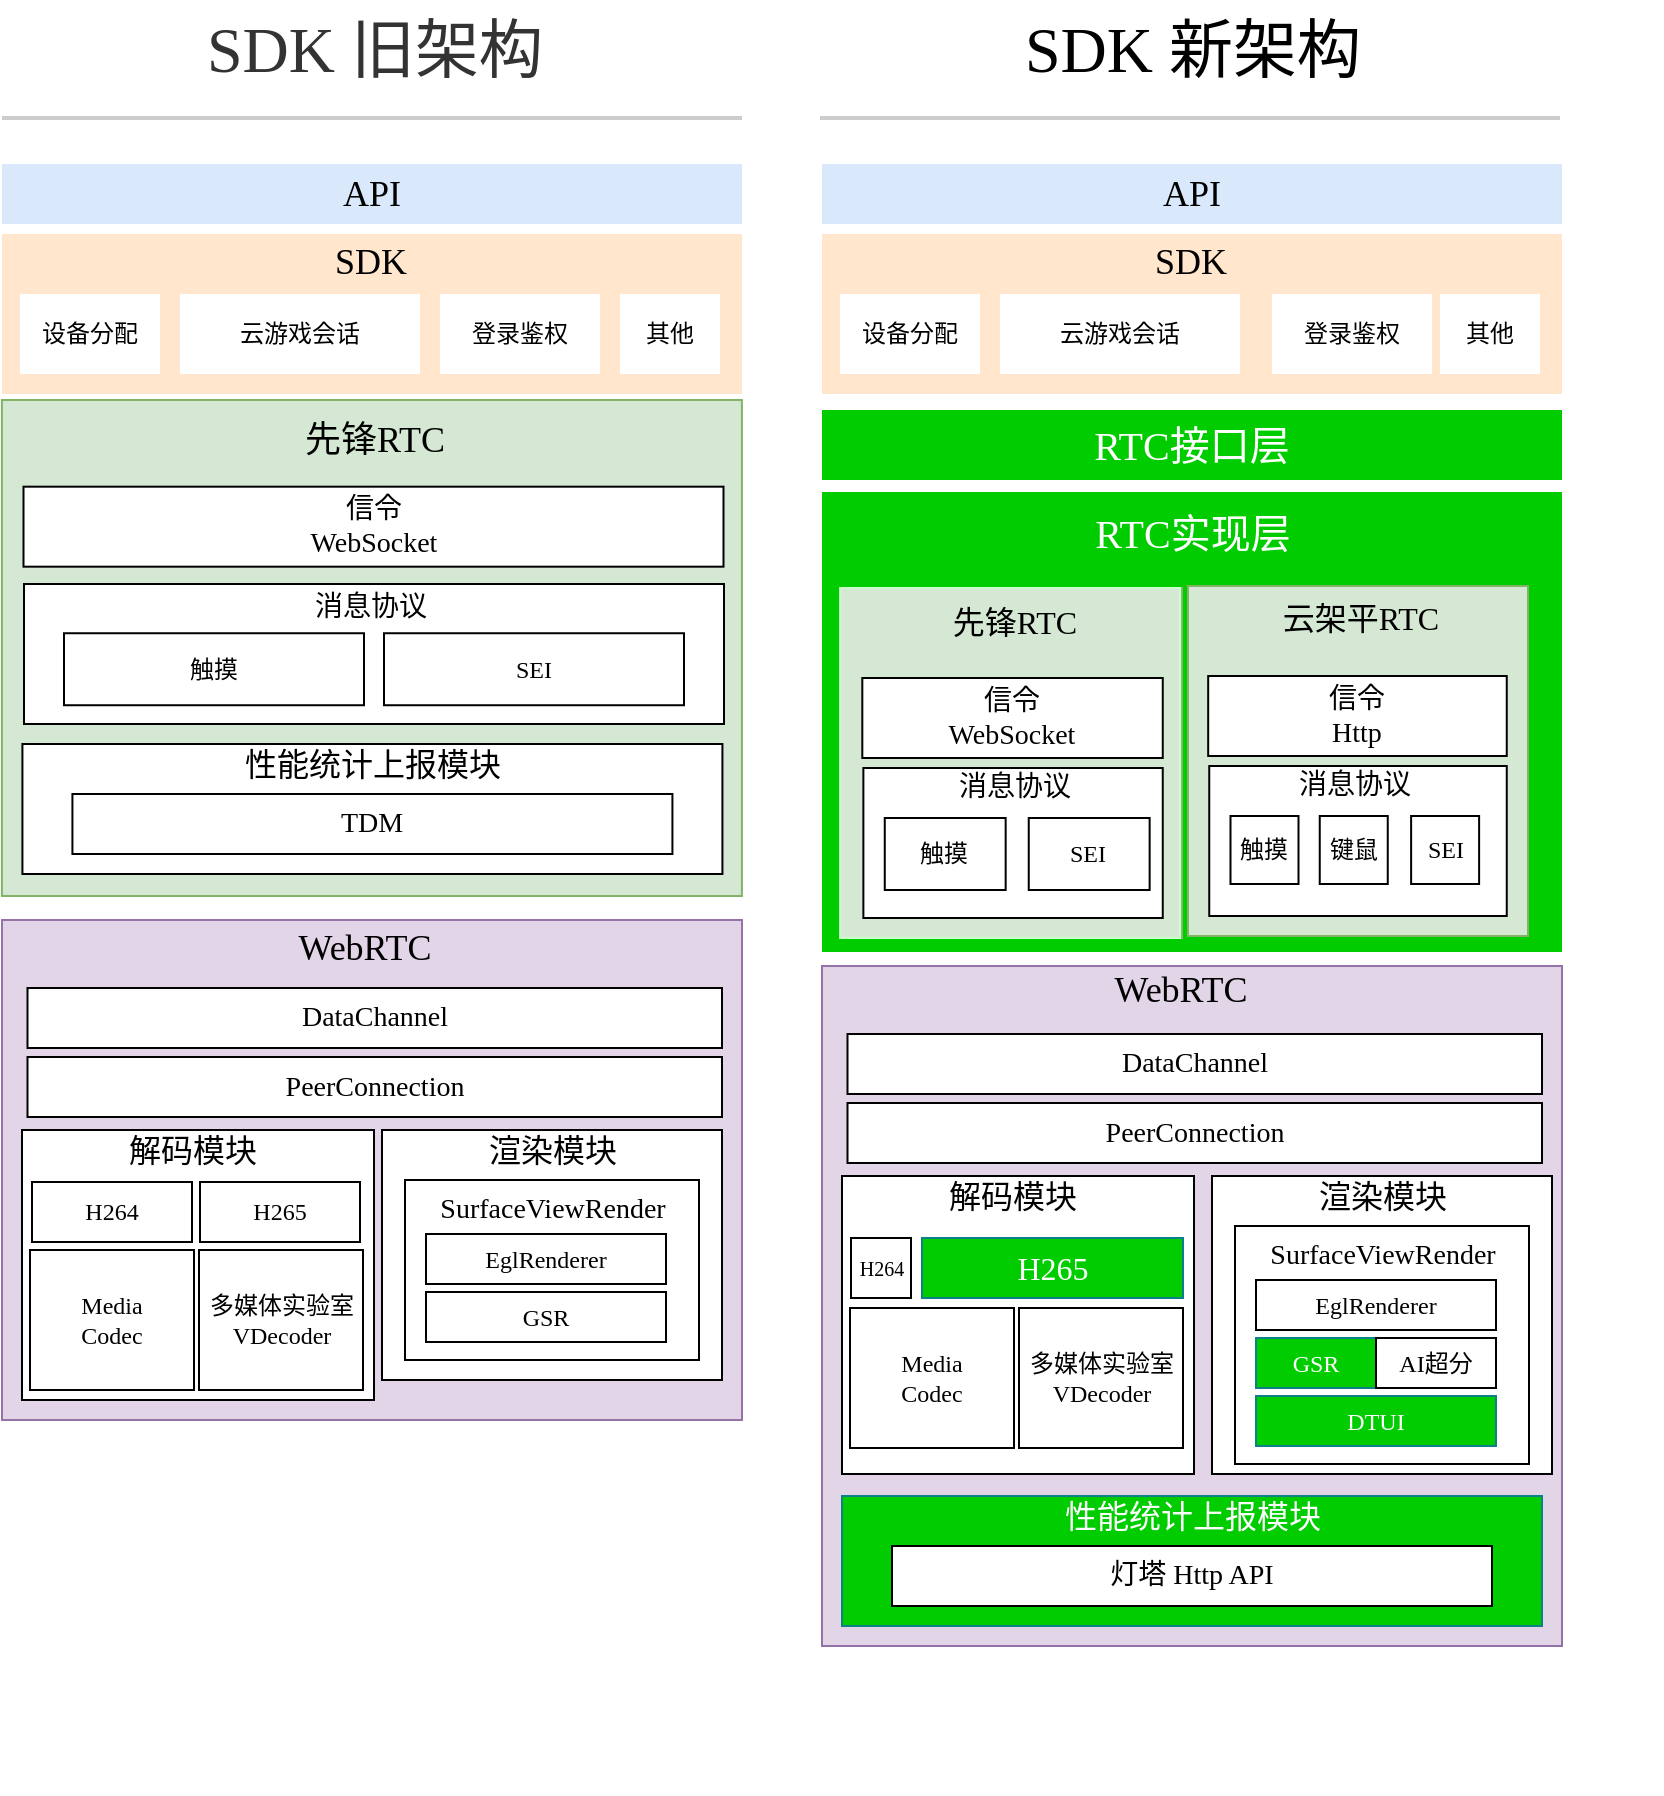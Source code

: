 <mxfile version="26.0.12">
  <diagram name="第 1 页" id="dPnVXBlMxcVkI4JhzZnS">
    <mxGraphModel dx="2069" dy="785" grid="1" gridSize="10" guides="1" tooltips="1" connect="1" arrows="1" fold="1" page="1" pageScale="1" pageWidth="827" pageHeight="1169" math="0" shadow="0">
      <root>
        <mxCell id="0" />
        <mxCell id="1" parent="0" />
        <mxCell id="x8BEApx4SbEQWDuJ7JKh-3" value="" style="rounded=0;whiteSpace=wrap;html=1;fillColor=#ffe6cc;strokeColor=none;" parent="1" vertex="1">
          <mxGeometry x="360" y="237" width="370" height="80" as="geometry" />
        </mxCell>
        <mxCell id="x8BEApx4SbEQWDuJ7JKh-2" value="&lt;font face=&quot;腾讯体&quot;&gt;设备分配&lt;/font&gt;" style="rounded=0;whiteSpace=wrap;html=1;strokeColor=none;" parent="1" vertex="1">
          <mxGeometry x="369" y="267" width="70" height="40" as="geometry" />
        </mxCell>
        <mxCell id="x8BEApx4SbEQWDuJ7JKh-4" value="云游戏会话" style="rounded=0;whiteSpace=wrap;html=1;fontFamily=腾讯体;strokeColor=none;" parent="1" vertex="1">
          <mxGeometry x="449" y="267" width="120" height="40" as="geometry" />
        </mxCell>
        <mxCell id="x8BEApx4SbEQWDuJ7JKh-5" value="&lt;font face=&quot;腾讯体&quot;&gt;&lt;font style=&quot;font-size: 20px; color: rgb(255, 255, 255);&quot;&gt;RTC接口层&lt;/font&gt;&lt;br&gt;&lt;/font&gt;" style="rounded=0;whiteSpace=wrap;html=1;fontSize=18;fillColor=#00CC00;strokeColor=none;fontColor=#000000;" parent="1" vertex="1">
          <mxGeometry x="360" y="325" width="370" height="35" as="geometry" />
        </mxCell>
        <mxCell id="x8BEApx4SbEQWDuJ7JKh-8" value="" style="rounded=0;whiteSpace=wrap;html=1;fillColor=#e1d5e7;strokeColor=#9673a6;" parent="1" vertex="1">
          <mxGeometry x="360" y="603" width="370" height="340" as="geometry" />
        </mxCell>
        <mxCell id="x8BEApx4SbEQWDuJ7JKh-23" value="DataChannel" style="rounded=0;whiteSpace=wrap;html=1;fontFamily=腾讯体;fontSize=14;" parent="1" vertex="1">
          <mxGeometry x="372.75" y="637" width="347.25" height="30" as="geometry" />
        </mxCell>
        <mxCell id="OEK02xj8dtCqL4hw6mMG-17" value="&lt;font style=&quot;font-size: 18px;&quot;&gt;API&lt;/font&gt;" style="rounded=0;whiteSpace=wrap;html=1;fontFamily=腾讯体;fontSize=16;fillColor=#dae8fc;strokeColor=none;" vertex="1" parent="1">
          <mxGeometry x="360" y="202" width="370" height="30" as="geometry" />
        </mxCell>
        <mxCell id="OEK02xj8dtCqL4hw6mMG-23" value="&lt;font style=&quot;font-size: 18px;&quot;&gt;SDK&lt;/font&gt;" style="text;html=1;align=center;verticalAlign=middle;resizable=0;points=[];autosize=1;strokeColor=none;fillColor=none;fontFamily=腾讯体;" vertex="1" parent="1">
          <mxGeometry x="514" y="231" width="60" height="40" as="geometry" />
        </mxCell>
        <mxCell id="OEK02xj8dtCqL4hw6mMG-64" value="WebRTC" style="text;html=1;align=center;verticalAlign=middle;resizable=0;points=[];autosize=1;strokeColor=none;fillColor=none;fontSize=18;fontFamily=腾讯体;" vertex="1" parent="1">
          <mxGeometry x="494" y="595" width="90" height="40" as="geometry" />
        </mxCell>
        <mxCell id="OEK02xj8dtCqL4hw6mMG-65" value="PeerConnection" style="rounded=0;whiteSpace=wrap;html=1;fontFamily=腾讯体;fontSize=14;" vertex="1" parent="1">
          <mxGeometry x="372.75" y="671.5" width="347.25" height="30" as="geometry" />
        </mxCell>
        <mxCell id="OEK02xj8dtCqL4hw6mMG-66" value="" style="group" vertex="1" connectable="0" parent="1">
          <mxGeometry x="370" y="703" width="176" height="154" as="geometry" />
        </mxCell>
        <mxCell id="OEK02xj8dtCqL4hw6mMG-54" value="" style="rounded=0;whiteSpace=wrap;html=1;" vertex="1" parent="OEK02xj8dtCqL4hw6mMG-66">
          <mxGeometry y="5" width="176" height="149" as="geometry" />
        </mxCell>
        <mxCell id="OEK02xj8dtCqL4hw6mMG-55" value="解码模块" style="text;html=1;align=center;verticalAlign=middle;resizable=0;points=[];autosize=1;strokeColor=none;fillColor=none;fontFamily=腾讯体;fontSize=16;" vertex="1" parent="OEK02xj8dtCqL4hw6mMG-66">
          <mxGeometry x="40" width="90" height="30" as="geometry" />
        </mxCell>
        <mxCell id="OEK02xj8dtCqL4hw6mMG-62" value="&lt;font face=&quot;腾讯体&quot;&gt;Media&lt;br&gt;Codec&lt;/font&gt;" style="rounded=0;whiteSpace=wrap;html=1;" vertex="1" parent="OEK02xj8dtCqL4hw6mMG-66">
          <mxGeometry x="4" y="71" width="82" height="70" as="geometry" />
        </mxCell>
        <mxCell id="OEK02xj8dtCqL4hw6mMG-63" value="&lt;font face=&quot;腾讯体&quot;&gt;多媒体实验室&lt;/font&gt;&lt;div&gt;&lt;font face=&quot;腾讯体&quot;&gt;VDecoder&lt;/font&gt;&lt;/div&gt;" style="rounded=0;whiteSpace=wrap;html=1;" vertex="1" parent="OEK02xj8dtCqL4hw6mMG-66">
          <mxGeometry x="88.5" y="71" width="82" height="70" as="geometry" />
        </mxCell>
        <mxCell id="OEK02xj8dtCqL4hw6mMG-171" value="&lt;font style=&quot;font-size: 10px;&quot; face=&quot;腾讯体&quot;&gt;H264&lt;/font&gt;" style="whiteSpace=wrap;html=1;" vertex="1" parent="OEK02xj8dtCqL4hw6mMG-66">
          <mxGeometry x="4.5" y="36" width="30" height="30" as="geometry" />
        </mxCell>
        <mxCell id="OEK02xj8dtCqL4hw6mMG-178" value="&lt;font style=&quot;font-size: 16px; color: rgb(255, 255, 255);&quot; face=&quot;腾讯体&quot;&gt;H265&lt;/font&gt;" style="whiteSpace=wrap;html=1;fillColor=#00CC00;strokeColor=#0e8088;" vertex="1" parent="OEK02xj8dtCqL4hw6mMG-66">
          <mxGeometry x="40" y="36" width="130.5" height="30" as="geometry" />
        </mxCell>
        <mxCell id="OEK02xj8dtCqL4hw6mMG-91" value="登录鉴权" style="rounded=0;whiteSpace=wrap;html=1;fontFamily=腾讯体;strokeColor=none;" vertex="1" parent="1">
          <mxGeometry x="585" y="267" width="80" height="40" as="geometry" />
        </mxCell>
        <mxCell id="OEK02xj8dtCqL4hw6mMG-92" value="其他" style="rounded=0;whiteSpace=wrap;html=1;fontFamily=腾讯体;strokeColor=none;" vertex="1" parent="1">
          <mxGeometry x="669" y="267" width="50" height="40" as="geometry" />
        </mxCell>
        <mxCell id="OEK02xj8dtCqL4hw6mMG-93" value="" style="group" vertex="1" connectable="0" parent="1">
          <mxGeometry x="370" y="863" width="350" height="154" as="geometry" />
        </mxCell>
        <mxCell id="OEK02xj8dtCqL4hw6mMG-154" value="" style="group" vertex="1" connectable="0" parent="OEK02xj8dtCqL4hw6mMG-93">
          <mxGeometry width="350" height="70" as="geometry" />
        </mxCell>
        <mxCell id="OEK02xj8dtCqL4hw6mMG-94" value="" style="rounded=0;whiteSpace=wrap;html=1;fillColor=#00CC00;strokeColor=#0e8088;" vertex="1" parent="OEK02xj8dtCqL4hw6mMG-154">
          <mxGeometry y="5" width="350" height="65" as="geometry" />
        </mxCell>
        <mxCell id="OEK02xj8dtCqL4hw6mMG-95" value="&lt;font style=&quot;color: rgb(255, 255, 255);&quot;&gt;性能统计上报模块&lt;/font&gt;" style="text;html=1;align=center;verticalAlign=middle;resizable=0;points=[];autosize=1;strokeColor=none;fillColor=none;fontFamily=腾讯体;fontSize=16;" vertex="1" parent="OEK02xj8dtCqL4hw6mMG-154">
          <mxGeometry x="99.995" width="150" height="30" as="geometry" />
        </mxCell>
        <mxCell id="OEK02xj8dtCqL4hw6mMG-99" value="灯塔 Http API" style="rounded=0;whiteSpace=wrap;html=1;fontFamily=腾讯体;fontSize=14;" vertex="1" parent="OEK02xj8dtCqL4hw6mMG-154">
          <mxGeometry x="25" y="30" width="300" height="30" as="geometry" />
        </mxCell>
        <mxCell id="OEK02xj8dtCqL4hw6mMG-100" value="" style="rounded=0;whiteSpace=wrap;html=1;strokeColor=none;fillColor=#ffe6cc;" vertex="1" parent="1">
          <mxGeometry x="-50" y="237" width="370" height="80" as="geometry" />
        </mxCell>
        <mxCell id="OEK02xj8dtCqL4hw6mMG-101" value="&lt;font face=&quot;腾讯体&quot;&gt;设备分配&lt;/font&gt;" style="rounded=0;whiteSpace=wrap;html=1;strokeColor=none;" vertex="1" parent="1">
          <mxGeometry x="-41" y="267" width="70" height="40" as="geometry" />
        </mxCell>
        <mxCell id="OEK02xj8dtCqL4hw6mMG-102" value="云游戏会话" style="rounded=0;whiteSpace=wrap;html=1;fontFamily=腾讯体;strokeColor=none;fillStyle=auto;" vertex="1" parent="1">
          <mxGeometry x="39" y="267" width="120" height="40" as="geometry" />
        </mxCell>
        <mxCell id="OEK02xj8dtCqL4hw6mMG-104" value="" style="rounded=0;whiteSpace=wrap;html=1;fillColor=#e1d5e7;strokeColor=#9673a6;" vertex="1" parent="1">
          <mxGeometry x="-50" y="580" width="370" height="250" as="geometry" />
        </mxCell>
        <mxCell id="OEK02xj8dtCqL4hw6mMG-105" value="DataChannel" style="rounded=0;whiteSpace=wrap;html=1;fontFamily=腾讯体;fontSize=14;" vertex="1" parent="1">
          <mxGeometry x="-37.25" y="614" width="347.25" height="30" as="geometry" />
        </mxCell>
        <mxCell id="OEK02xj8dtCqL4hw6mMG-106" value="&lt;font style=&quot;font-size: 18px;&quot;&gt;API&lt;/font&gt;" style="rounded=0;whiteSpace=wrap;html=1;fontFamily=腾讯体;fontSize=16;strokeColor=none;fillColor=#dae8fc;" vertex="1" parent="1">
          <mxGeometry x="-50" y="202" width="370" height="30" as="geometry" />
        </mxCell>
        <mxCell id="OEK02xj8dtCqL4hw6mMG-107" value="&lt;font style=&quot;font-size: 18px;&quot;&gt;SDK&lt;/font&gt;" style="text;html=1;align=center;verticalAlign=middle;resizable=0;points=[];autosize=1;strokeColor=none;fillColor=none;fontFamily=腾讯体;" vertex="1" parent="1">
          <mxGeometry x="104" y="231" width="60" height="40" as="geometry" />
        </mxCell>
        <mxCell id="OEK02xj8dtCqL4hw6mMG-108" value="WebRTC" style="text;html=1;align=center;verticalAlign=middle;resizable=0;points=[];autosize=1;strokeColor=none;fillColor=none;fontSize=18;fontFamily=腾讯体;" vertex="1" parent="1">
          <mxGeometry x="86.37" y="574" width="90" height="40" as="geometry" />
        </mxCell>
        <mxCell id="OEK02xj8dtCqL4hw6mMG-109" value="PeerConnection" style="rounded=0;whiteSpace=wrap;html=1;fontFamily=腾讯体;fontSize=14;" vertex="1" parent="1">
          <mxGeometry x="-37.25" y="648.5" width="347.25" height="30" as="geometry" />
        </mxCell>
        <mxCell id="OEK02xj8dtCqL4hw6mMG-110" value="" style="group" vertex="1" connectable="0" parent="1">
          <mxGeometry x="-40" y="680" width="176" height="154" as="geometry" />
        </mxCell>
        <mxCell id="OEK02xj8dtCqL4hw6mMG-111" value="" style="rounded=0;whiteSpace=wrap;html=1;" vertex="1" parent="OEK02xj8dtCqL4hw6mMG-110">
          <mxGeometry y="5" width="176" height="135" as="geometry" />
        </mxCell>
        <mxCell id="OEK02xj8dtCqL4hw6mMG-112" value="解码模块" style="text;html=1;align=center;verticalAlign=middle;resizable=0;points=[];autosize=1;strokeColor=none;fillColor=none;fontFamily=腾讯体;fontSize=16;" vertex="1" parent="OEK02xj8dtCqL4hw6mMG-110">
          <mxGeometry x="40" width="90" height="30" as="geometry" />
        </mxCell>
        <mxCell id="OEK02xj8dtCqL4hw6mMG-113" value="&lt;font face=&quot;腾讯体&quot;&gt;Media&lt;br&gt;Codec&lt;/font&gt;" style="rounded=0;whiteSpace=wrap;html=1;" vertex="1" parent="OEK02xj8dtCqL4hw6mMG-110">
          <mxGeometry x="4" y="65" width="82" height="70" as="geometry" />
        </mxCell>
        <mxCell id="OEK02xj8dtCqL4hw6mMG-114" value="&lt;font face=&quot;腾讯体&quot;&gt;多媒体实验室&lt;/font&gt;&lt;div&gt;&lt;font face=&quot;腾讯体&quot;&gt;VDecoder&lt;/font&gt;&lt;/div&gt;" style="rounded=0;whiteSpace=wrap;html=1;" vertex="1" parent="OEK02xj8dtCqL4hw6mMG-110">
          <mxGeometry x="88.5" y="65" width="82" height="70" as="geometry" />
        </mxCell>
        <mxCell id="OEK02xj8dtCqL4hw6mMG-168" value="&lt;font face=&quot;腾讯体&quot;&gt;H264&lt;/font&gt;" style="whiteSpace=wrap;html=1;" vertex="1" parent="OEK02xj8dtCqL4hw6mMG-110">
          <mxGeometry x="5" y="31" width="80" height="30" as="geometry" />
        </mxCell>
        <mxCell id="OEK02xj8dtCqL4hw6mMG-170" value="&lt;font face=&quot;腾讯体&quot;&gt;H265&lt;/font&gt;" style="whiteSpace=wrap;html=1;" vertex="1" parent="OEK02xj8dtCqL4hw6mMG-110">
          <mxGeometry x="89" y="31" width="80" height="30" as="geometry" />
        </mxCell>
        <mxCell id="OEK02xj8dtCqL4hw6mMG-115" value="" style="group" vertex="1" connectable="0" parent="1">
          <mxGeometry x="140" y="680" width="170" height="154" as="geometry" />
        </mxCell>
        <mxCell id="OEK02xj8dtCqL4hw6mMG-116" value="" style="rounded=0;whiteSpace=wrap;html=1;" vertex="1" parent="OEK02xj8dtCqL4hw6mMG-115">
          <mxGeometry y="5" width="170" height="125" as="geometry" />
        </mxCell>
        <mxCell id="OEK02xj8dtCqL4hw6mMG-117" value="渲染模块" style="text;html=1;align=center;verticalAlign=middle;resizable=0;points=[];autosize=1;strokeColor=none;fillColor=none;fontFamily=腾讯体;fontSize=16;" vertex="1" parent="OEK02xj8dtCqL4hw6mMG-115">
          <mxGeometry x="40" width="90" height="30" as="geometry" />
        </mxCell>
        <mxCell id="OEK02xj8dtCqL4hw6mMG-118" value="" style="rounded=0;whiteSpace=wrap;html=1;" vertex="1" parent="OEK02xj8dtCqL4hw6mMG-115">
          <mxGeometry x="11.5" y="30" width="147" height="90" as="geometry" />
        </mxCell>
        <mxCell id="OEK02xj8dtCqL4hw6mMG-119" value="&lt;font style=&quot;font-size: 14px;&quot;&gt;SurfaceView&lt;span style=&quot;background-color: transparent; color: light-dark(rgb(0, 0, 0), rgb(255, 255, 255));&quot;&gt;Render&lt;/span&gt;&lt;/font&gt;" style="text;html=1;align=center;verticalAlign=middle;resizable=0;points=[];autosize=1;strokeColor=none;fillColor=none;fontFamily=腾讯体;" vertex="1" parent="OEK02xj8dtCqL4hw6mMG-115">
          <mxGeometry x="10" y="30" width="150" height="30" as="geometry" />
        </mxCell>
        <mxCell id="OEK02xj8dtCqL4hw6mMG-120" value="&lt;font face=&quot;腾讯体&quot;&gt;EglRenderer&lt;/font&gt;" style="rounded=0;whiteSpace=wrap;html=1;" vertex="1" parent="OEK02xj8dtCqL4hw6mMG-115">
          <mxGeometry x="22" y="57" width="120" height="25" as="geometry" />
        </mxCell>
        <mxCell id="OEK02xj8dtCqL4hw6mMG-121" value="&lt;font face=&quot;腾讯体&quot;&gt;GSR&lt;/font&gt;" style="rounded=0;whiteSpace=wrap;html=1;" vertex="1" parent="OEK02xj8dtCqL4hw6mMG-115">
          <mxGeometry x="22" y="86" width="120" height="25" as="geometry" />
        </mxCell>
        <mxCell id="OEK02xj8dtCqL4hw6mMG-142" value="登录鉴权" style="rounded=0;whiteSpace=wrap;html=1;fontFamily=腾讯体;strokeColor=none;" vertex="1" parent="1">
          <mxGeometry x="169" y="267" width="80" height="40" as="geometry" />
        </mxCell>
        <mxCell id="OEK02xj8dtCqL4hw6mMG-143" value="其他" style="rounded=0;whiteSpace=wrap;html=1;fontFamily=腾讯体;strokeColor=none;" vertex="1" parent="1">
          <mxGeometry x="259" y="267" width="50" height="40" as="geometry" />
        </mxCell>
        <mxCell id="OEK02xj8dtCqL4hw6mMG-134" value="" style="rounded=0;whiteSpace=wrap;html=1;container=0;fillColor=#d5e8d4;strokeColor=#82b366;" vertex="1" parent="1">
          <mxGeometry x="-50.05" y="320" width="370" height="248" as="geometry" />
        </mxCell>
        <mxCell id="OEK02xj8dtCqL4hw6mMG-136" value="&lt;font style=&quot;font-size: 14px;&quot; face=&quot;腾讯体&quot;&gt;信令&lt;br&gt;WebSocket&lt;/font&gt;" style="rounded=0;whiteSpace=wrap;html=1;container=0;" vertex="1" parent="1">
          <mxGeometry x="-39.25" y="363.34" width="350" height="40" as="geometry" />
        </mxCell>
        <mxCell id="OEK02xj8dtCqL4hw6mMG-137" value="先锋RTC" style="text;html=1;align=center;verticalAlign=middle;resizable=0;points=[];autosize=1;strokeColor=none;fillColor=none;fontSize=18;fontFamily=腾讯体;container=0;" vertex="1" parent="1">
          <mxGeometry x="91.373" y="319.996" width="90" height="40" as="geometry" />
        </mxCell>
        <mxCell id="OEK02xj8dtCqL4hw6mMG-162" value="" style="group;strokeColor=none;" vertex="1" connectable="0" parent="1">
          <mxGeometry x="-39" y="386.343" width="350" height="72.657" as="geometry" />
        </mxCell>
        <mxCell id="OEK02xj8dtCqL4hw6mMG-135" value="" style="rounded=0;whiteSpace=wrap;html=1;container=0;strokeColor=default;" vertex="1" parent="OEK02xj8dtCqL4hw6mMG-162">
          <mxGeometry y="25.657" width="350" height="70" as="geometry" />
        </mxCell>
        <mxCell id="OEK02xj8dtCqL4hw6mMG-138" value="&lt;font style=&quot;font-size: 14px;&quot; face=&quot;腾讯体&quot;&gt;消息协议&lt;/font&gt;" style="text;html=1;align=center;verticalAlign=middle;resizable=0;points=[];autosize=1;strokeColor=none;fillColor=none;container=0;" vertex="1" parent="OEK02xj8dtCqL4hw6mMG-162">
          <mxGeometry x="132.83" y="23" width="80" height="30" as="geometry" />
        </mxCell>
        <mxCell id="OEK02xj8dtCqL4hw6mMG-139" value="触摸" style="whiteSpace=wrap;html=1;fontFamily=腾讯体;container=0;strokeColor=default;" vertex="1" parent="OEK02xj8dtCqL4hw6mMG-162">
          <mxGeometry x="20" y="50.276" width="150" height="36" as="geometry" />
        </mxCell>
        <mxCell id="OEK02xj8dtCqL4hw6mMG-141" value="SEI" style="whiteSpace=wrap;html=1;fontFamily=腾讯体;container=0;strokeColor=default;" vertex="1" parent="OEK02xj8dtCqL4hw6mMG-162">
          <mxGeometry x="180" y="50.276" width="150" height="36" as="geometry" />
        </mxCell>
        <mxCell id="OEK02xj8dtCqL4hw6mMG-163" value="" style="group;strokeColor=none;" vertex="1" connectable="0" parent="1">
          <mxGeometry x="-39.79" y="483" width="350" height="70" as="geometry" />
        </mxCell>
        <mxCell id="OEK02xj8dtCqL4hw6mMG-156" value="" style="rounded=0;whiteSpace=wrap;html=1;container=0;" vertex="1" parent="OEK02xj8dtCqL4hw6mMG-163">
          <mxGeometry y="9" width="350" height="65" as="geometry" />
        </mxCell>
        <mxCell id="OEK02xj8dtCqL4hw6mMG-157" value="性能统计上报模块" style="text;html=1;align=center;verticalAlign=middle;resizable=0;points=[];autosize=1;strokeColor=none;fillColor=none;fontFamily=腾讯体;fontSize=16;container=0;" vertex="1" parent="OEK02xj8dtCqL4hw6mMG-163">
          <mxGeometry x="99.995" y="4" width="150" height="30" as="geometry" />
        </mxCell>
        <mxCell id="OEK02xj8dtCqL4hw6mMG-158" value="TDM" style="rounded=0;whiteSpace=wrap;html=1;fontFamily=腾讯体;fontSize=14;container=0;strokeColor=default;" vertex="1" parent="OEK02xj8dtCqL4hw6mMG-163">
          <mxGeometry x="25" y="34" width="300" height="30" as="geometry" />
        </mxCell>
        <mxCell id="OEK02xj8dtCqL4hw6mMG-36" value="" style="rounded=0;whiteSpace=wrap;html=1;" vertex="1" parent="1">
          <mxGeometry x="555" y="708" width="170" height="149" as="geometry" />
        </mxCell>
        <mxCell id="OEK02xj8dtCqL4hw6mMG-37" value="渲染模块" style="text;html=1;align=center;verticalAlign=middle;resizable=0;points=[];autosize=1;strokeColor=none;fillColor=none;fontFamily=腾讯体;fontSize=16;" vertex="1" parent="1">
          <mxGeometry x="595" y="703" width="90" height="30" as="geometry" />
        </mxCell>
        <mxCell id="OEK02xj8dtCqL4hw6mMG-38" value="" style="rounded=0;whiteSpace=wrap;html=1;" vertex="1" parent="1">
          <mxGeometry x="566.5" y="733" width="147" height="119" as="geometry" />
        </mxCell>
        <mxCell id="OEK02xj8dtCqL4hw6mMG-39" value="&lt;font style=&quot;font-size: 14px;&quot;&gt;SurfaceView&lt;span style=&quot;background-color: transparent; color: light-dark(rgb(0, 0, 0), rgb(255, 255, 255));&quot;&gt;Render&lt;/span&gt;&lt;/font&gt;" style="text;html=1;align=center;verticalAlign=middle;resizable=0;points=[];autosize=1;strokeColor=none;fillColor=none;fontFamily=腾讯体;" vertex="1" parent="1">
          <mxGeometry x="565" y="733" width="150" height="30" as="geometry" />
        </mxCell>
        <mxCell id="OEK02xj8dtCqL4hw6mMG-40" value="&lt;font face=&quot;腾讯体&quot;&gt;EglRenderer&lt;/font&gt;" style="rounded=0;whiteSpace=wrap;html=1;" vertex="1" parent="1">
          <mxGeometry x="577" y="760" width="120" height="25" as="geometry" />
        </mxCell>
        <mxCell id="OEK02xj8dtCqL4hw6mMG-42" value="&lt;font style=&quot;color: rgb(255, 255, 255);&quot; face=&quot;腾讯体&quot;&gt;GSR&lt;/font&gt;" style="rounded=0;whiteSpace=wrap;html=1;fillColor=#00CC00;strokeColor=#0e8088;" vertex="1" parent="1">
          <mxGeometry x="577" y="789" width="60" height="25" as="geometry" />
        </mxCell>
        <mxCell id="OEK02xj8dtCqL4hw6mMG-43" value="&lt;font face=&quot;腾讯体&quot;&gt;AI超分&lt;/font&gt;" style="rounded=0;whiteSpace=wrap;html=1;" vertex="1" parent="1">
          <mxGeometry x="637" y="789" width="60" height="25" as="geometry" />
        </mxCell>
        <mxCell id="OEK02xj8dtCqL4hw6mMG-53" value="&lt;font face=&quot;腾讯体&quot;&gt;DTUI&lt;/font&gt;" style="rounded=0;whiteSpace=wrap;html=1;fillColor=#00CC00;strokeColor=#0e8088;fontColor=#FFFFFF;" vertex="1" parent="1">
          <mxGeometry x="577" y="818" width="120" height="25" as="geometry" />
        </mxCell>
        <mxCell id="OEK02xj8dtCqL4hw6mMG-179" value="&lt;font style=&quot;color: rgb(51, 51, 51);&quot; face=&quot;腾讯体&quot;&gt;&lt;span style=&quot;font-size: 32px;&quot;&gt;SDK 旧架构&lt;/span&gt;&lt;/font&gt;" style="text;html=1;align=center;verticalAlign=middle;resizable=0;points=[];autosize=1;strokeColor=none;fillColor=none;" vertex="1" parent="1">
          <mxGeometry x="41.37" y="120" width="190" height="50" as="geometry" />
        </mxCell>
        <mxCell id="OEK02xj8dtCqL4hw6mMG-181" value="&lt;font face=&quot;腾讯体&quot;&gt;&lt;span style=&quot;font-size: 32px;&quot;&gt;SDK 新架构&lt;/span&gt;&lt;/font&gt;" style="text;html=1;align=center;verticalAlign=middle;resizable=0;points=[];autosize=1;strokeColor=none;fillColor=none;" vertex="1" parent="1">
          <mxGeometry x="450" y="120" width="190" height="50" as="geometry" />
        </mxCell>
        <mxCell id="OEK02xj8dtCqL4hw6mMG-183" value="" style="endArrow=none;html=1;rounded=0;strokeWidth=2;curved=1;strokeColor=#CCCCCC;" edge="1" parent="1">
          <mxGeometry width="50" height="50" relative="1" as="geometry">
            <mxPoint x="-50" y="179" as="sourcePoint" />
            <mxPoint x="320" y="179" as="targetPoint" />
          </mxGeometry>
        </mxCell>
        <mxCell id="OEK02xj8dtCqL4hw6mMG-184" value="" style="endArrow=none;html=1;rounded=0;strokeWidth=2;curved=1;strokeColor=#CCCCCC;" edge="1" parent="1">
          <mxGeometry width="50" height="50" relative="1" as="geometry">
            <mxPoint x="359" y="179" as="sourcePoint" />
            <mxPoint x="729" y="179" as="targetPoint" />
          </mxGeometry>
        </mxCell>
        <mxCell id="OEK02xj8dtCqL4hw6mMG-187" value="" style="group" vertex="1" connectable="0" parent="1">
          <mxGeometry x="361" y="391" width="419" height="229.0" as="geometry" />
        </mxCell>
        <mxCell id="OEK02xj8dtCqL4hw6mMG-186" value="&lt;font face=&quot;腾讯体&quot;&gt;&lt;br&gt;&lt;/font&gt;" style="rounded=0;whiteSpace=wrap;html=1;fontSize=18;fillColor=#00CC00;strokeColor=none;fontColor=#000000;" vertex="1" parent="OEK02xj8dtCqL4hw6mMG-187">
          <mxGeometry x="-1" y="-25" width="370" height="230" as="geometry" />
        </mxCell>
        <mxCell id="OEK02xj8dtCqL4hw6mMG-89" value="" style="group;fillColor=#d5e8d4;strokeColor=#82b366;" vertex="1" connectable="0" parent="OEK02xj8dtCqL4hw6mMG-187">
          <mxGeometry x="182" y="22" width="170" height="175" as="geometry" />
        </mxCell>
        <mxCell id="OEK02xj8dtCqL4hw6mMG-69" value="" style="rounded=0;whiteSpace=wrap;html=1;" vertex="1" parent="OEK02xj8dtCqL4hw6mMG-89">
          <mxGeometry x="10.625" y="90" width="148.75" height="75" as="geometry" />
        </mxCell>
        <mxCell id="OEK02xj8dtCqL4hw6mMG-70" value="&lt;font style=&quot;font-size: 14px;&quot; face=&quot;腾讯体&quot;&gt;信令&lt;br&gt;Http&lt;/font&gt;" style="rounded=0;whiteSpace=wrap;html=1;" vertex="1" parent="OEK02xj8dtCqL4hw6mMG-89">
          <mxGeometry x="10.094" y="45" width="149.281" height="40" as="geometry" />
        </mxCell>
        <mxCell id="OEK02xj8dtCqL4hw6mMG-71" value="云架平RTC" style="text;html=1;align=center;verticalAlign=middle;resizable=0;points=[];autosize=1;strokeColor=none;fillColor=none;fontSize=16;fontFamily=腾讯体;" vertex="1" parent="OEK02xj8dtCqL4hw6mMG-89">
          <mxGeometry x="35.561" y="1" width="100" height="30" as="geometry" />
        </mxCell>
        <mxCell id="OEK02xj8dtCqL4hw6mMG-72" value="&lt;font style=&quot;font-size: 14px;&quot; face=&quot;腾讯体&quot;&gt;消息协议&lt;/font&gt;" style="text;html=1;align=center;verticalAlign=middle;resizable=0;points=[];autosize=1;strokeColor=none;fillColor=none;" vertex="1" parent="OEK02xj8dtCqL4hw6mMG-89">
          <mxGeometry x="42.5" y="85" width="80" height="30" as="geometry" />
        </mxCell>
        <mxCell id="OEK02xj8dtCqL4hw6mMG-76" value="触摸" style="whiteSpace=wrap;html=1;aspect=fixed;fontFamily=腾讯体;" vertex="1" parent="OEK02xj8dtCqL4hw6mMG-89">
          <mxGeometry x="21.25" y="115" width="34" height="34" as="geometry" />
        </mxCell>
        <mxCell id="OEK02xj8dtCqL4hw6mMG-79" value="键鼠" style="whiteSpace=wrap;html=1;aspect=fixed;fontFamily=腾讯体;" vertex="1" parent="OEK02xj8dtCqL4hw6mMG-89">
          <mxGeometry x="65.875" y="115" width="34" height="34" as="geometry" />
        </mxCell>
        <mxCell id="OEK02xj8dtCqL4hw6mMG-80" value="SEI" style="whiteSpace=wrap;html=1;aspect=fixed;fontFamily=腾讯体;" vertex="1" parent="OEK02xj8dtCqL4hw6mMG-89">
          <mxGeometry x="111.562" y="115" width="34" height="34" as="geometry" />
        </mxCell>
        <mxCell id="OEK02xj8dtCqL4hw6mMG-90" value="" style="group;fillColor=#d5e8d4;strokeColor=#82b366;" vertex="1" connectable="0" parent="OEK02xj8dtCqL4hw6mMG-187">
          <mxGeometry x="9" y="23" width="170" height="175" as="geometry" />
        </mxCell>
        <mxCell id="OEK02xj8dtCqL4hw6mMG-81" value="" style="rounded=0;whiteSpace=wrap;html=1;fillColor=#d5e8d4;strokeColor=#CCFFCC;" vertex="1" parent="OEK02xj8dtCqL4hw6mMG-90">
          <mxGeometry x="-0.944" width="170" height="175" as="geometry" />
        </mxCell>
        <mxCell id="OEK02xj8dtCqL4hw6mMG-82" value="" style="rounded=0;whiteSpace=wrap;html=1;" vertex="1" parent="OEK02xj8dtCqL4hw6mMG-90">
          <mxGeometry x="10.692" y="90" width="149.686" height="75" as="geometry" />
        </mxCell>
        <mxCell id="OEK02xj8dtCqL4hw6mMG-83" value="&lt;font face=&quot;腾讯体&quot;&gt;&lt;span style=&quot;font-size: 14px;&quot;&gt;信令&lt;br&gt;WebSocket&lt;/span&gt;&lt;/font&gt;" style="rounded=0;whiteSpace=wrap;html=1;" vertex="1" parent="OEK02xj8dtCqL4hw6mMG-90">
          <mxGeometry x="10.157" y="45" width="150.22" height="40" as="geometry" />
        </mxCell>
        <mxCell id="OEK02xj8dtCqL4hw6mMG-84" value="先锋RTC" style="text;html=1;align=center;verticalAlign=middle;resizable=0;points=[];autosize=1;strokeColor=none;fillColor=none;fontSize=16;fontFamily=腾讯体;" vertex="1" parent="OEK02xj8dtCqL4hw6mMG-90">
          <mxGeometry x="45.823" y="2" width="80" height="30" as="geometry" />
        </mxCell>
        <mxCell id="OEK02xj8dtCqL4hw6mMG-85" value="&lt;font style=&quot;font-size: 14px;&quot; face=&quot;腾讯体&quot;&gt;消息协议&lt;/font&gt;" style="text;html=1;align=center;verticalAlign=middle;resizable=0;points=[];autosize=1;strokeColor=none;fillColor=none;" vertex="1" parent="OEK02xj8dtCqL4hw6mMG-90">
          <mxGeometry x="45.601" y="85" width="80" height="30" as="geometry" />
        </mxCell>
        <mxCell id="OEK02xj8dtCqL4hw6mMG-86" value="触摸" style="whiteSpace=wrap;html=1;fontFamily=腾讯体;" vertex="1" parent="OEK02xj8dtCqL4hw6mMG-90">
          <mxGeometry x="21.382" y="115" width="60.444" height="36" as="geometry" />
        </mxCell>
        <mxCell id="OEK02xj8dtCqL4hw6mMG-88" value="SEI" style="whiteSpace=wrap;html=1;fontFamily=腾讯体;" vertex="1" parent="OEK02xj8dtCqL4hw6mMG-90">
          <mxGeometry x="93.375" y="115" width="60.444" height="36" as="geometry" />
        </mxCell>
        <mxCell id="OEK02xj8dtCqL4hw6mMG-188" value="&lt;font face=&quot;腾讯体&quot; style=&quot;color: rgb(255, 255, 255); font-size: 20px;&quot;&gt;RTC实现层&lt;/font&gt;" style="text;html=1;align=center;verticalAlign=middle;resizable=0;points=[];autosize=1;strokeColor=none;fillColor=none;" vertex="1" parent="OEK02xj8dtCqL4hw6mMG-187">
          <mxGeometry x="124" y="-25" width="120" height="40" as="geometry" />
        </mxCell>
      </root>
    </mxGraphModel>
  </diagram>
</mxfile>
